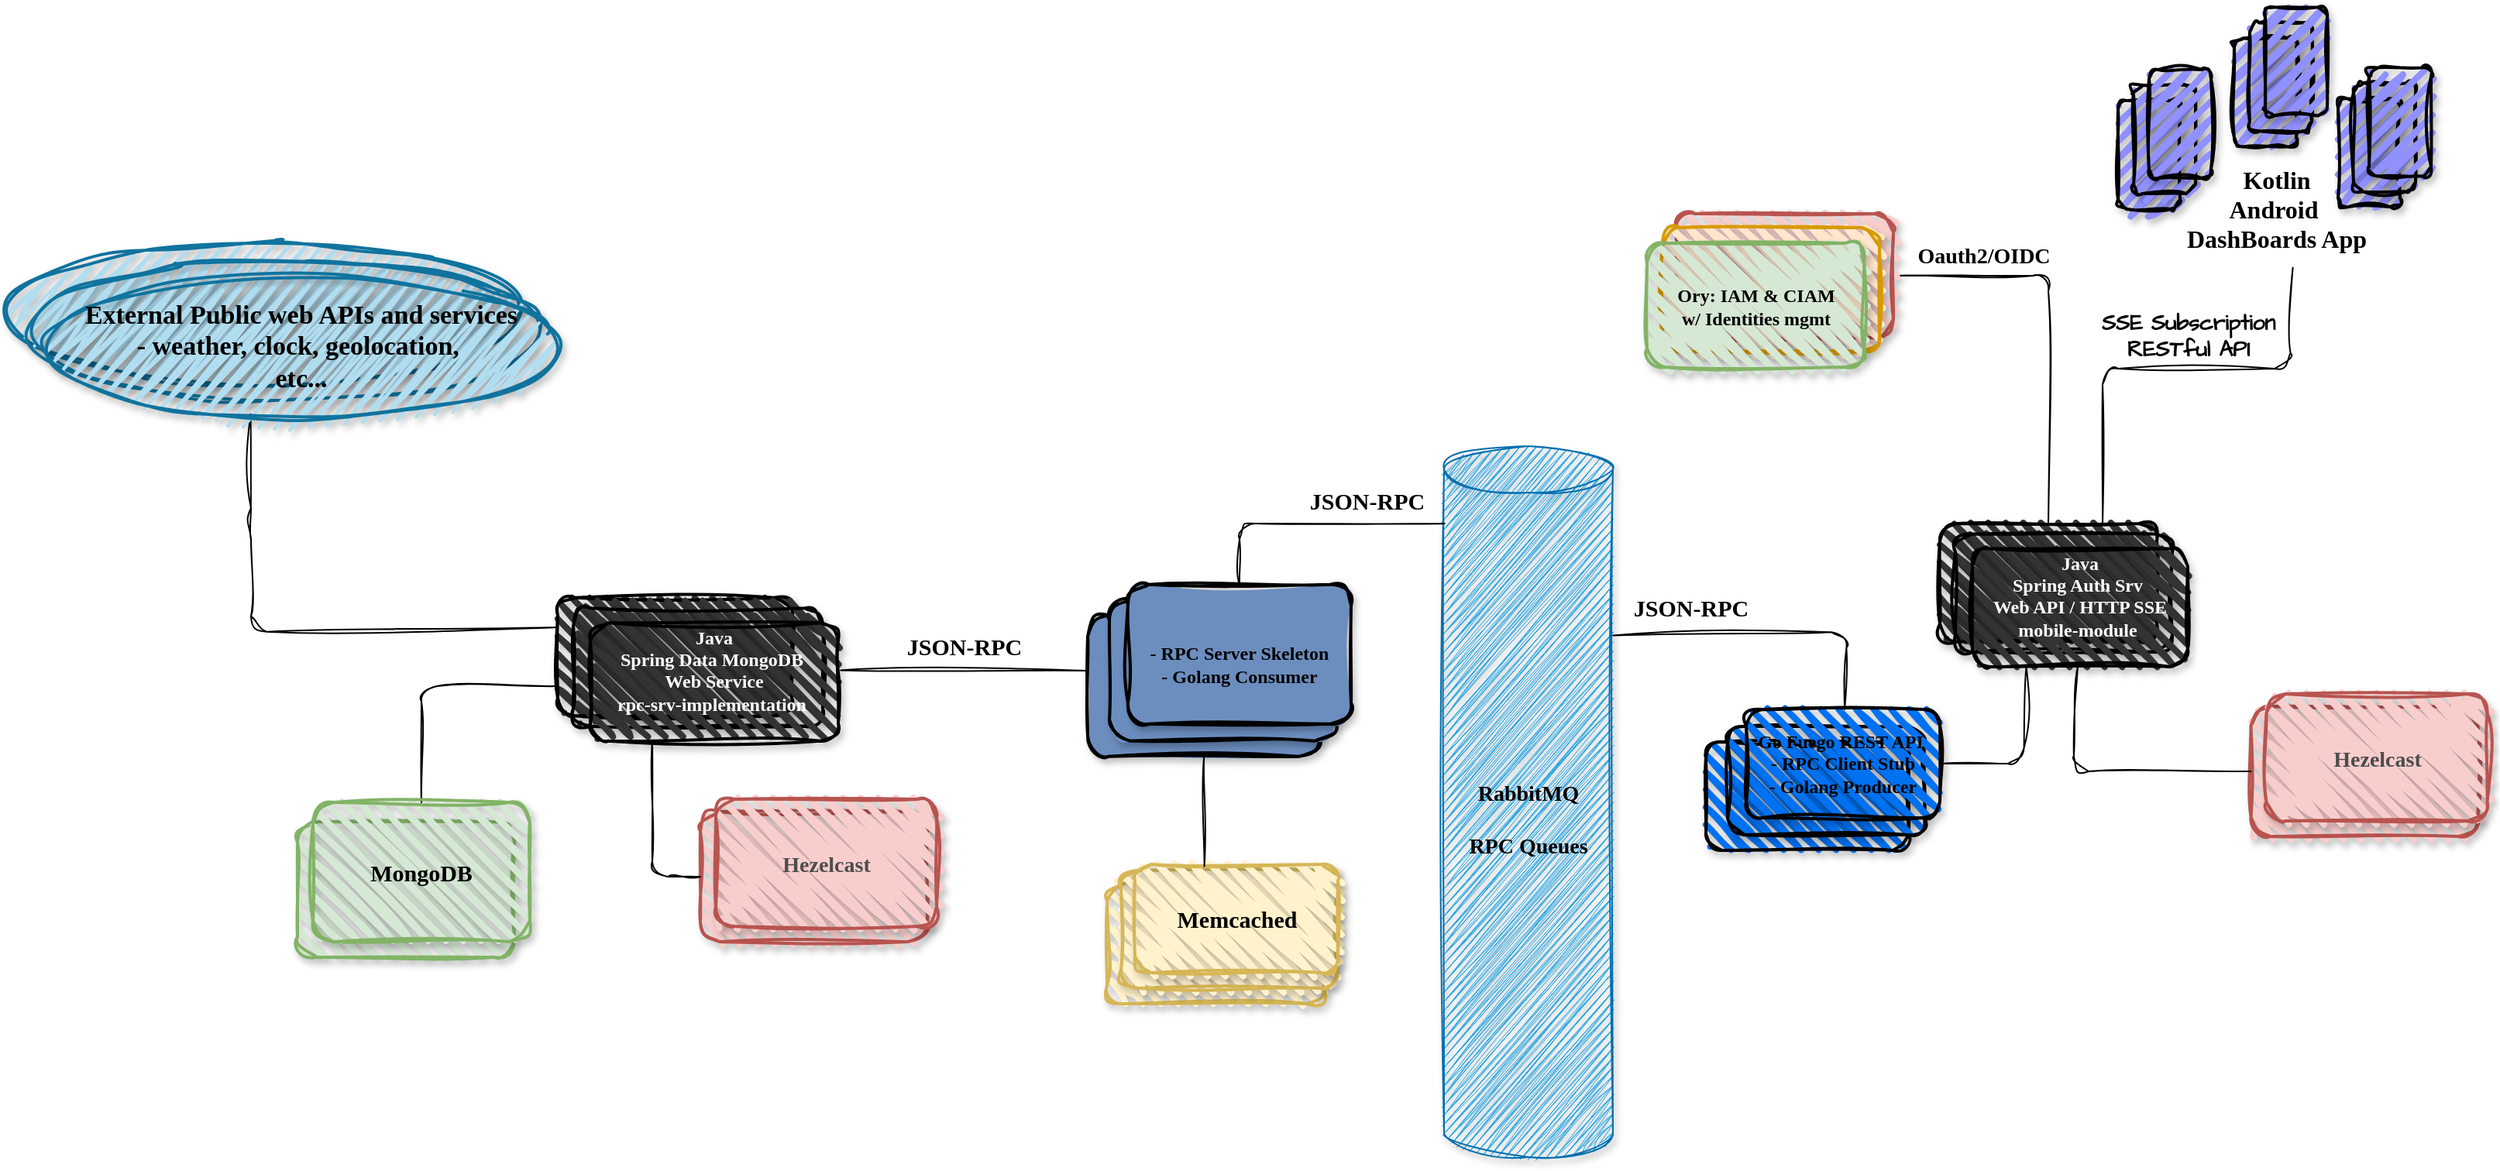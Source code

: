 <mxfile version="28.0.6">
  <diagram id="KBIwsYY--AiB_v0YLguu" name="Page-1">
    <mxGraphModel dx="1645" dy="2044" grid="1" gridSize="10" guides="1" tooltips="1" connect="1" arrows="1" fold="1" page="1" pageScale="1" pageWidth="1654" pageHeight="1169" math="0" shadow="0">
      <root>
        <mxCell id="0" />
        <mxCell id="1" parent="0" />
        <mxCell id="_NCN2XURNJSdBfdFYyDq-112" value="" style="rounded=1;whiteSpace=wrap;html=1;strokeWidth=2;fillWeight=4;hachureGap=8;hachureAngle=45;fillColor=#fff2cc;strokeColor=#d6b656;fillStyle=zigzag;shadow=1;sketch=1;curveFitting=1;jiggle=2;" parent="1" vertex="1">
          <mxGeometry x="742.5" y="-308" width="140" height="78" as="geometry" />
        </mxCell>
        <mxCell id="62" value="" style="rounded=1;whiteSpace=wrap;html=1;strokeWidth=2;fillWeight=4;hachureGap=8;hachureAngle=45;fillColor=#fff2cc;strokeColor=#d6b656;fillStyle=zigzag;shadow=1;sketch=1;curveFitting=1;jiggle=2;" parent="1" vertex="1">
          <mxGeometry x="751.5" y="-316" width="140" height="76" as="geometry" />
        </mxCell>
        <mxCell id="64" value="&lt;div&gt;&lt;span style=&quot;color: rgb(0, 0, 0); font-family: &amp;quot;Comic Sans MS&amp;quot;; text-wrap-mode: nowrap;&quot;&gt;&lt;font style=&quot;font-size: 15px;&quot;&gt;Memcached&lt;/font&gt;&lt;/span&gt;&lt;/div&gt;" style="rounded=1;whiteSpace=wrap;html=1;strokeWidth=2;fillWeight=4;hachureGap=8;hachureAngle=45;fillColor=#fff2cc;strokeColor=#d6b656;fillStyle=zigzag;shadow=1;sketch=1;curveFitting=1;jiggle=2;fontStyle=1;verticalAlign=middle;" parent="1" vertex="1">
          <mxGeometry x="760.5" y="-320" width="131" height="70" as="geometry" />
        </mxCell>
        <mxCell id="112" style="edgeStyle=none;html=1;exitX=1;exitY=0.5;exitDx=0;exitDy=0;entryX=0.5;entryY=0;entryDx=0;entryDy=0;sketch=1;curveFitting=1;jiggle=2;endArrow=none;endFill=0;" parent="1" source="52" target="M9iqOvp1g94WVJkQ8rMG-64" edge="1">
          <mxGeometry relative="1" as="geometry">
            <Array as="points">
              <mxPoint x="1350" y="-700" />
            </Array>
          </mxGeometry>
        </mxCell>
        <mxCell id="52" value="" style="rounded=1;whiteSpace=wrap;html=1;strokeWidth=2;fillWeight=4;hachureGap=8;hachureAngle=45;fillColor=#f8cecc;strokeColor=#b85450;shadow=1;fillStyle=zigzag;sketch=1;curveFitting=1;jiggle=2;" parent="1" vertex="1">
          <mxGeometry x="1110" y="-740" width="140" height="80" as="geometry" />
        </mxCell>
        <mxCell id="53" value="" style="rounded=1;whiteSpace=wrap;html=1;strokeWidth=2;fillWeight=4;hachureGap=8;hachureAngle=45;fillColor=#ffe6cc;strokeColor=#d79b00;shadow=1;fillStyle=zigzag;sketch=1;curveFitting=1;jiggle=2;" parent="1" vertex="1">
          <mxGeometry x="1101" y="-731" width="140" height="80" as="geometry" />
        </mxCell>
        <mxCell id="4" value="" style="rounded=1;whiteSpace=wrap;html=1;strokeWidth=2;fillWeight=4;hachureGap=8;hachureAngle=45;fillColor=light-dark(#0071F0,#198CC4);shadow=1;sketch=1;curveFitting=1;jiggle=2;" parent="1" vertex="1">
          <mxGeometry x="1129" y="-399" width="131" height="70" as="geometry" />
        </mxCell>
        <mxCell id="38" value="" style="rounded=1;whiteSpace=wrap;html=1;strokeWidth=2;fillWeight=4;hachureGap=8;hachureAngle=45;fillColor=light-dark(#0071F0,#198CC4);shadow=1;sketch=1;curveFitting=1;jiggle=2;" parent="1" vertex="1">
          <mxGeometry x="1143" y="-409" width="127" height="70" as="geometry" />
        </mxCell>
        <mxCell id="43" value="" style="rounded=1;whiteSpace=wrap;html=1;strokeWidth=2;fillWeight=4;hachureGap=8;hachureAngle=45;fillColor=light-dark(#9090FF,#198CC4);shadow=1;sketch=1;curveFitting=1;jiggle=2;fontStyle=1;rotation=90;" parent="1" vertex="1">
          <mxGeometry x="1455" y="-838.31" width="70" height="40" as="geometry" />
        </mxCell>
        <mxCell id="M9iqOvp1g94WVJkQ8rMG-46" value="" style="rounded=1;whiteSpace=wrap;html=1;strokeWidth=2;fillWeight=4;hachureGap=8;hachureAngle=45;fillColor=#f8cecc;align=center;verticalAlign=middle;fontFamily=Comic Sans MS;fontSize=16;strokeColor=#b85450;fillStyle=zigzag;shadow=1;sketch=1;curveFitting=1;jiggle=2;" parent="1" vertex="1">
          <mxGeometry x="1480.75" y="-422" width="146.5" height="84" as="geometry" />
        </mxCell>
        <mxCell id="M9iqOvp1g94WVJkQ8rMG-64" value="" style="rounded=1;whiteSpace=wrap;html=1;strokeWidth=2;fillWeight=4;hachureGap=8;hachureAngle=45;fillColor=light-dark(#333333,#198CC4);shadow=1;sketch=1;curveFitting=1;jiggle=2;" parent="1" vertex="1">
          <mxGeometry x="1280" y="-540" width="140" height="76.24" as="geometry" />
        </mxCell>
        <mxCell id="M9iqOvp1g94WVJkQ8rMG-65" value="" style="rounded=1;whiteSpace=wrap;html=1;strokeWidth=2;fillWeight=4;hachureGap=8;hachureAngle=45;fillColor=light-dark(#333333,#198CC4);shadow=1;sketch=1;curveFitting=1;jiggle=2;" parent="1" vertex="1">
          <mxGeometry x="1290" y="-533.25" width="140" height="76.24" as="geometry" />
        </mxCell>
        <mxCell id="127" style="edgeStyle=none;html=1;entryX=0;entryY=0.5;entryDx=0;entryDy=0;sketch=1;curveFitting=1;jiggle=2;endArrow=none;endFill=0;" parent="1" source="M9iqOvp1g94WVJkQ8rMG-66" target="M9iqOvp1g94WVJkQ8rMG-46" edge="1">
          <mxGeometry relative="1" as="geometry">
            <Array as="points">
              <mxPoint x="1366" y="-380" />
            </Array>
          </mxGeometry>
        </mxCell>
        <mxCell id="128" style="edgeStyle=none;html=1;exitX=0.25;exitY=1;exitDx=0;exitDy=0;entryX=1;entryY=0.5;entryDx=0;entryDy=0;sketch=1;curveFitting=1;jiggle=2;endArrow=none;endFill=0;" parent="1" source="M9iqOvp1g94WVJkQ8rMG-66" target="39" edge="1">
          <mxGeometry relative="1" as="geometry">
            <Array as="points">
              <mxPoint x="1334" y="-385" />
            </Array>
          </mxGeometry>
        </mxCell>
        <mxCell id="M9iqOvp1g94WVJkQ8rMG-66" value="&lt;span style=&quot;font-family: &amp;quot;Comic Sans MS&amp;quot;; text-wrap-mode: nowrap;&quot;&gt;&lt;font style=&quot;color: rgb(255, 255, 255);&quot;&gt;Java&lt;/font&gt;&lt;/span&gt;&lt;div&gt;&lt;span style=&quot;font-family: &amp;quot;Comic Sans MS&amp;quot;; text-wrap-mode: nowrap;&quot;&gt;&lt;font style=&quot;color: rgb(255, 255, 255);&quot;&gt;Spring Auth Srv&amp;nbsp;&lt;/font&gt;&lt;/span&gt;&lt;/div&gt;&lt;div&gt;&lt;span style=&quot;font-family: &amp;quot;Comic Sans MS&amp;quot;; text-wrap-mode: nowrap;&quot;&gt;&lt;font style=&quot;color: rgb(255, 255, 255);&quot;&gt;Web API / HTTP SSE&lt;/font&gt;&lt;/span&gt;&lt;/div&gt;&lt;div&gt;&lt;span style=&quot;font-family: &amp;quot;Comic Sans MS&amp;quot;; text-wrap-mode: nowrap;&quot;&gt;&lt;font style=&quot;color: rgb(255, 255, 255);&quot;&gt;mobile-module&amp;nbsp;&lt;/font&gt;&lt;/span&gt;&lt;div&gt;&lt;br&gt;&lt;/div&gt;&lt;/div&gt;" style="rounded=1;whiteSpace=wrap;html=1;strokeWidth=2;fillWeight=4;hachureGap=8;hachureAngle=45;fillColor=light-dark(#333333,#198CC4);shadow=1;sketch=1;curveFitting=1;jiggle=2;fontStyle=1" parent="1" vertex="1">
          <mxGeometry x="1301" y="-523.76" width="139" height="76.24" as="geometry" />
        </mxCell>
        <mxCell id="46" value="" style="rounded=1;whiteSpace=wrap;html=1;strokeWidth=2;fillWeight=4;hachureGap=8;hachureAngle=45;fillColor=#d5e8d4;strokeColor=#82b366;glass=0;shadow=1;fillStyle=zigzag;sketch=1;curveFitting=1;jiggle=2;" parent="1" vertex="1">
          <mxGeometry x="1091" y="-721" width="140" height="80" as="geometry" />
        </mxCell>
        <mxCell id="58" value="&lt;font style=&quot;color: rgb(0, 0, 0);&quot;&gt;&lt;span style=&quot;font-family: &amp;quot;Comic Sans MS&amp;quot;;&quot;&gt;Ory&lt;/span&gt;&lt;span style=&quot;font-family: &amp;quot;Comic Sans MS&amp;quot;; background-color: transparent;&quot;&gt;: IAM &amp;amp; CIAM&lt;/span&gt;&lt;/font&gt;&lt;div style=&quot;font-family: &amp;quot;Comic Sans MS&amp;quot;;&quot;&gt;&lt;span style=&quot;background-color: transparent;&quot;&gt;&lt;font style=&quot;color: rgb(0, 0, 0);&quot;&gt;&amp;nbsp;w/ Identities mgmt&amp;nbsp;&lt;/font&gt;&lt;/span&gt;&lt;/div&gt;" style="text;html=1;align=center;verticalAlign=middle;resizable=0;points=[];autosize=1;strokeColor=none;fillColor=none;shadow=1;fontStyle=1;sketch=1;curveFitting=1;jiggle=2;" parent="1" vertex="1">
          <mxGeometry x="1090.5" y="-700" width="140" height="40" as="geometry" />
        </mxCell>
        <mxCell id="61" value="" style="rounded=1;whiteSpace=wrap;html=1;strokeWidth=2;fillWeight=4;hachureGap=8;hachureAngle=45;fillColor=#d5e8d4;shadow=1;strokeColor=#82b366;sketch=1;curveFitting=1;jiggle=2;" parent="1" vertex="1">
          <mxGeometry x="220" y="-347.39" width="140" height="87.39" as="geometry" />
        </mxCell>
        <mxCell id="63" value="&lt;div&gt;&lt;font color=&quot;#4d4d4d&quot;&gt;&lt;span style=&quot;font-size: 14px;&quot;&gt;Hezelcast&lt;/span&gt;&lt;/font&gt;&lt;/div&gt;" style="rounded=1;whiteSpace=wrap;html=1;strokeWidth=2;fillWeight=4;hachureGap=8;hachureAngle=45;fillColor=#f8cecc;align=center;verticalAlign=middle;fontFamily=Comic Sans MS;fontSize=16;strokeColor=#b85450;fillStyle=zigzag;shadow=1;sketch=1;curveFitting=1;jiggle=2;fontStyle=1" parent="1" vertex="1">
          <mxGeometry x="1490.75" y="-430" width="142.5" height="82" as="geometry" />
        </mxCell>
        <mxCell id="143" style="edgeStyle=none;html=1;entryX=0;entryY=0.75;entryDx=0;entryDy=0;sketch=1;curveFitting=1;jiggle=2;endArrow=none;endFill=0;" parent="1" source="66" target="138" edge="1">
          <mxGeometry relative="1" as="geometry">
            <Array as="points">
              <mxPoint x="300" y="-435" />
            </Array>
          </mxGeometry>
        </mxCell>
        <mxCell id="66" value="&lt;span style=&quot;color: rgb(0, 0, 0); font-family: &amp;quot;Comic Sans MS&amp;quot;; text-wrap-mode: nowrap;&quot;&gt;&lt;font style=&quot;font-size: 15px;&quot;&gt;&lt;span&gt;MongoDB&lt;/span&gt;&lt;/font&gt;&lt;/span&gt;" style="rounded=1;whiteSpace=wrap;html=1;strokeWidth=2;fillWeight=4;hachureGap=8;hachureAngle=45;fillColor=#d5e8d4;shadow=1;strokeColor=#82b366;sketch=1;curveFitting=1;jiggle=2;fontStyle=1" parent="1" vertex="1">
          <mxGeometry x="230" y="-360" width="140" height="90" as="geometry" />
        </mxCell>
        <mxCell id="56" value="&lt;span style=&quot;font-size: 14px;&quot;&gt;RabbitMQ&lt;/span&gt;&lt;div&gt;&lt;span style=&quot;font-size: 14px;&quot;&gt;&lt;br&gt;&lt;/span&gt;&lt;div&gt;&lt;span style=&quot;font-size: 14px;&quot;&gt;RPC Queues&lt;/span&gt;&lt;/div&gt;&lt;/div&gt;" style="shape=cylinder3;whiteSpace=wrap;html=1;boundedLbl=1;backgroundOutline=1;size=15;fillColor=#1ba1e2;strokeColor=#006EAF;fillStyle=zigzag;shadow=1;fontStyle=1;strokeWidth=1;fontColor=#000000;sketch=1;curveFitting=1;jiggle=2;fontFamily=Comic Sans MS;" parent="1" vertex="1">
          <mxGeometry x="960" y="-590" width="109" height="459" as="geometry" />
        </mxCell>
        <mxCell id="39" value="&lt;div&gt;&lt;span style=&quot;color: rgb(0, 0, 0); text-wrap-mode: nowrap;&quot;&gt;Go Fuego REST API&amp;nbsp;&lt;/span&gt;&lt;/div&gt;&lt;div&gt;&lt;span style=&quot;color: rgb(0, 0, 0); text-wrap-mode: nowrap;&quot;&gt;- RPC Client Stub&lt;/span&gt;&lt;/div&gt;&lt;span style=&quot;color: rgb(0, 0, 0); text-wrap-mode: nowrap;&quot;&gt;- Golang Producer&lt;/span&gt;" style="rounded=1;whiteSpace=wrap;html=1;strokeWidth=2;fillWeight=4;hachureGap=8;hachureAngle=45;fillColor=light-dark(#0071F0,#198CC4);shadow=1;sketch=1;curveFitting=1;jiggle=2;fontStyle=1;fontFamily=Comic Sans MS;" parent="1" vertex="1">
          <mxGeometry x="1155" y="-420" width="125" height="70" as="geometry" />
        </mxCell>
        <mxCell id="113" value="" style="rounded=1;whiteSpace=wrap;html=1;strokeWidth=2;fillWeight=4;hachureGap=8;hachureAngle=45;fillColor=light-dark(#9090FF,#198CC4);shadow=1;sketch=1;curveFitting=1;jiggle=2;fontStyle=1;rotation=90;" parent="1" vertex="1">
          <mxGeometry x="1465" y="-848.31" width="70" height="40" as="geometry" />
        </mxCell>
        <mxCell id="114" value="" style="rounded=1;whiteSpace=wrap;html=1;strokeWidth=2;fillWeight=4;hachureGap=8;hachureAngle=45;fillColor=light-dark(#9090FF,#198CC4);shadow=1;sketch=1;curveFitting=1;jiggle=2;fontStyle=1;rotation=90;" parent="1" vertex="1">
          <mxGeometry x="1475" y="-858.31" width="70" height="40" as="geometry" />
        </mxCell>
        <mxCell id="118" value="" style="rounded=1;whiteSpace=wrap;html=1;strokeWidth=2;fillWeight=4;hachureGap=8;hachureAngle=45;fillColor=light-dark(#9090FF,#198CC4);shadow=1;sketch=1;curveFitting=1;jiggle=2;fontStyle=1;rotation=90;" parent="1" vertex="1">
          <mxGeometry x="1522" y="-799.31" width="70" height="40" as="geometry" />
        </mxCell>
        <mxCell id="119" value="" style="rounded=1;whiteSpace=wrap;html=1;strokeWidth=2;fillWeight=4;hachureGap=8;hachureAngle=45;fillColor=light-dark(#9090FF,#198CC4);shadow=1;sketch=1;curveFitting=1;jiggle=2;fontStyle=1;rotation=90;" parent="1" vertex="1">
          <mxGeometry x="1532" y="-809.31" width="70" height="40" as="geometry" />
        </mxCell>
        <mxCell id="120" value="" style="rounded=1;whiteSpace=wrap;html=1;strokeWidth=2;fillWeight=4;hachureGap=8;hachureAngle=45;fillColor=light-dark(#9090FF,#198CC4);shadow=1;sketch=1;curveFitting=1;jiggle=2;fontStyle=1;rotation=90;" parent="1" vertex="1">
          <mxGeometry x="1542" y="-819.31" width="70" height="40" as="geometry" />
        </mxCell>
        <mxCell id="121" value="" style="rounded=1;whiteSpace=wrap;html=1;strokeWidth=2;fillWeight=4;hachureGap=8;hachureAngle=45;fillColor=light-dark(#9090FF,#198CC4);shadow=1;sketch=1;curveFitting=1;jiggle=2;fontStyle=1;rotation=90;" parent="1" vertex="1">
          <mxGeometry x="1380" y="-798" width="70" height="40" as="geometry" />
        </mxCell>
        <mxCell id="122" value="" style="rounded=1;whiteSpace=wrap;html=1;strokeWidth=2;fillWeight=4;hachureGap=8;hachureAngle=45;fillColor=light-dark(#9090FF,#198CC4);shadow=1;sketch=1;curveFitting=1;jiggle=2;fontStyle=1;rotation=90;" parent="1" vertex="1">
          <mxGeometry x="1390" y="-808" width="70" height="40" as="geometry" />
        </mxCell>
        <mxCell id="123" value="" style="rounded=1;whiteSpace=wrap;html=1;strokeWidth=2;fillWeight=4;hachureGap=8;hachureAngle=45;fillColor=light-dark(#9090FF,#198CC4);shadow=1;sketch=1;curveFitting=1;jiggle=2;fontStyle=1;rotation=90;" parent="1" vertex="1">
          <mxGeometry x="1400" y="-818" width="70" height="40" as="geometry" />
        </mxCell>
        <mxCell id="124" value="Kotlin&lt;div&gt;Android&amp;nbsp;&lt;/div&gt;&lt;div&gt;DashBoards App&lt;/div&gt;" style="text;html=1;align=center;verticalAlign=middle;resizable=0;points=[];autosize=1;strokeColor=none;fillColor=none;fontFamily=Comic Sans MS;fontSize=16;fontStyle=1" parent="1" vertex="1">
          <mxGeometry x="1422" y="-778" width="150" height="70" as="geometry" />
        </mxCell>
        <mxCell id="125" style="edgeStyle=none;html=1;entryX=0.572;entryY=1.04;entryDx=0;entryDy=0;entryPerimeter=0;sketch=1;curveFitting=1;jiggle=2;endArrow=none;endFill=0;exitX=0.75;exitY=0;exitDx=0;exitDy=0;" parent="1" source="M9iqOvp1g94WVJkQ8rMG-64" target="124" edge="1">
          <mxGeometry relative="1" as="geometry">
            <Array as="points">
              <mxPoint x="1385" y="-640" />
              <mxPoint x="1506" y="-640" />
            </Array>
          </mxGeometry>
        </mxCell>
        <mxCell id="129" style="edgeStyle=none;html=1;entryX=1;entryY=0;entryDx=0;entryDy=122.25;entryPerimeter=0;sketch=1;curveFitting=1;jiggle=2;endArrow=none;endFill=0;" parent="1" source="39" target="56" edge="1">
          <mxGeometry relative="1" as="geometry">
            <Array as="points">
              <mxPoint x="1220" y="-470" />
            </Array>
          </mxGeometry>
        </mxCell>
        <mxCell id="130" value="&lt;font face=&quot;Comic Sans MS&quot;&gt;JSON-RPC&lt;/font&gt;" style="text;html=1;align=center;verticalAlign=middle;resizable=0;points=[];autosize=1;strokeColor=none;fillColor=none;fontStyle=1;fontSize=15;" parent="1" vertex="1">
          <mxGeometry x="1069" y="-500.64" width="100" height="30" as="geometry" />
        </mxCell>
        <mxCell id="131" value="" style="rounded=1;whiteSpace=wrap;html=1;strokeWidth=2;fillWeight=4;hachureGap=8;hachureAngle=45;fillColor=#6C8EBF;shadow=1;sketch=1;curveFitting=1;jiggle=2;strokeColor=#000000;gradientColor=#6C8EBF;" parent="1" vertex="1">
          <mxGeometry x="730" y="-480.64" width="150" height="91" as="geometry" />
        </mxCell>
        <mxCell id="132" value="" style="rounded=1;whiteSpace=wrap;html=1;strokeWidth=2;fillWeight=4;hachureGap=8;hachureAngle=45;fillColor=#6C8EBF;shadow=1;sketch=1;curveFitting=1;jiggle=2;strokeColor=#000000;gradientColor=#6C8EBF;" parent="1" vertex="1">
          <mxGeometry x="744" y="-490.64" width="146" height="91" as="geometry" />
        </mxCell>
        <mxCell id="133" value="&lt;div&gt;&lt;br&gt;&lt;/div&gt;&lt;div&gt;&lt;span style=&quot;color: rgb(0, 0, 0); text-wrap-mode: nowrap;&quot;&gt;- RPC Server Skeleton&lt;/span&gt;&lt;/div&gt;&lt;span style=&quot;color: rgb(0, 0, 0); text-wrap-mode: nowrap;&quot;&gt;- Golang Consumer&lt;/span&gt;" style="rounded=1;whiteSpace=wrap;html=1;strokeWidth=2;fillWeight=4;hachureGap=8;hachureAngle=45;fillColor=#6C8EBF;shadow=1;sketch=1;curveFitting=1;jiggle=2;fontStyle=1;fontFamily=Comic Sans MS;strokeColor=#000000;gradientColor=#6C8EBF;" parent="1" vertex="1">
          <mxGeometry x="756" y="-500.64" width="144" height="90" as="geometry" />
        </mxCell>
        <mxCell id="134" style="edgeStyle=none;html=1;entryX=0.003;entryY=0.109;entryDx=0;entryDy=0;entryPerimeter=0;sketch=1;curveFitting=1;jiggle=2;endArrow=none;endFill=0;" parent="1" source="133" target="56" edge="1">
          <mxGeometry relative="1" as="geometry">
            <Array as="points">
              <mxPoint x="828" y="-540" />
            </Array>
          </mxGeometry>
        </mxCell>
        <mxCell id="135" value="&lt;font face=&quot;Comic Sans MS&quot;&gt;JSON-RPC&lt;/font&gt;" style="text;html=1;align=center;verticalAlign=middle;resizable=0;points=[];autosize=1;strokeColor=none;fillColor=none;fontStyle=1;fontSize=15;" parent="1" vertex="1">
          <mxGeometry x="860" y="-570" width="100" height="30" as="geometry" />
        </mxCell>
        <mxCell id="137" style="edgeStyle=none;html=1;entryX=0.342;entryY=0.019;entryDx=0;entryDy=0;entryPerimeter=0;sketch=1;curveFitting=1;jiggle=2;endArrow=none;endFill=0;" parent="1" source="131" target="64" edge="1">
          <mxGeometry relative="1" as="geometry" />
        </mxCell>
        <mxCell id="138" value="" style="rounded=1;whiteSpace=wrap;html=1;strokeWidth=2;fillWeight=4;hachureGap=8;hachureAngle=45;fillColor=light-dark(#333333,#198CC4);shadow=1;sketch=1;curveFitting=1;jiggle=2;" parent="1" vertex="1">
          <mxGeometry x="388" y="-492.12" width="151" height="76.24" as="geometry" />
        </mxCell>
        <mxCell id="139" value="" style="rounded=1;whiteSpace=wrap;html=1;strokeWidth=2;fillWeight=4;hachureGap=8;hachureAngle=45;fillColor=light-dark(#333333,#198CC4);shadow=1;sketch=1;curveFitting=1;jiggle=2;" parent="1" vertex="1">
          <mxGeometry x="398" y="-485.37" width="161" height="76.24" as="geometry" />
        </mxCell>
        <mxCell id="140" value="&lt;span style=&quot;font-family: &amp;quot;Comic Sans MS&amp;quot;; text-wrap-mode: nowrap;&quot;&gt;&lt;font style=&quot;color: rgb(255, 255, 255);&quot;&gt;Java&lt;/font&gt;&lt;/span&gt;&lt;div&gt;&lt;span style=&quot;font-family: &amp;quot;Comic Sans MS&amp;quot;; text-wrap-mode: nowrap;&quot;&gt;&lt;font style=&quot;color: rgb(255, 255, 255);&quot;&gt;Spring Data MongoDB&amp;nbsp;&lt;/font&gt;&lt;/span&gt;&lt;/div&gt;&lt;div&gt;&lt;span style=&quot;font-family: &amp;quot;Comic Sans MS&amp;quot;; text-wrap-mode: nowrap;&quot;&gt;&lt;font style=&quot;color: rgb(255, 255, 255);&quot;&gt;Web Service&lt;/font&gt;&lt;/span&gt;&lt;/div&gt;&lt;div&gt;&lt;span style=&quot;font-family: &amp;quot;Comic Sans MS&amp;quot;; text-wrap-mode: nowrap;&quot;&gt;&lt;font style=&quot;color: rgb(255, 255, 255);&quot;&gt;rpc-srv-implementation&amp;nbsp;&lt;/font&gt;&lt;/span&gt;&lt;div&gt;&lt;br&gt;&lt;/div&gt;&lt;/div&gt;" style="rounded=1;whiteSpace=wrap;html=1;strokeWidth=2;fillWeight=4;hachureGap=8;hachureAngle=45;fillColor=light-dark(#333333,#198CC4);shadow=1;sketch=1;curveFitting=1;jiggle=2;fontStyle=1" parent="1" vertex="1">
          <mxGeometry x="409" y="-475.88" width="160" height="76.24" as="geometry" />
        </mxCell>
        <mxCell id="141" value="" style="rounded=1;whiteSpace=wrap;html=1;strokeWidth=2;fillWeight=4;hachureGap=8;hachureAngle=45;fillColor=#f8cecc;align=center;verticalAlign=middle;fontFamily=Comic Sans MS;fontSize=16;strokeColor=#b85450;fillStyle=zigzag;shadow=1;sketch=1;curveFitting=1;jiggle=2;" parent="1" vertex="1">
          <mxGeometry x="480" y="-354" width="146.5" height="84" as="geometry" />
        </mxCell>
        <mxCell id="144" style="edgeStyle=none;html=1;entryX=0.25;entryY=1;entryDx=0;entryDy=0;exitX=0;exitY=0.5;exitDx=0;exitDy=0;sketch=1;curveFitting=1;jiggle=2;endArrow=none;endFill=0;" parent="1" source="141" target="140" edge="1">
          <mxGeometry relative="1" as="geometry">
            <Array as="points">
              <mxPoint x="449" y="-312" />
            </Array>
          </mxGeometry>
        </mxCell>
        <mxCell id="142" value="&lt;div&gt;&lt;font color=&quot;#4d4d4d&quot;&gt;&lt;span style=&quot;font-size: 14px;&quot;&gt;Hezelcast&lt;/span&gt;&lt;/font&gt;&lt;/div&gt;" style="rounded=1;whiteSpace=wrap;html=1;strokeWidth=2;fillWeight=4;hachureGap=8;hachureAngle=45;fillColor=#f8cecc;align=center;verticalAlign=middle;fontFamily=Comic Sans MS;fontSize=16;strokeColor=#b85450;fillStyle=zigzag;shadow=1;sketch=1;curveFitting=1;jiggle=2;fontStyle=1" parent="1" vertex="1">
          <mxGeometry x="490" y="-362" width="142.5" height="82" as="geometry" />
        </mxCell>
        <mxCell id="145" style="edgeStyle=none;html=1;entryX=1.01;entryY=0.401;entryDx=0;entryDy=0;entryPerimeter=0;sketch=1;curveFitting=1;jiggle=2;endArrow=none;endFill=0;" parent="1" target="140" edge="1">
          <mxGeometry relative="1" as="geometry">
            <mxPoint x="730" y="-445" as="sourcePoint" />
          </mxGeometry>
        </mxCell>
        <mxCell id="146" value="&lt;font face=&quot;Comic Sans MS&quot;&gt;JSON-RPC&lt;/font&gt;" style="text;html=1;align=center;verticalAlign=middle;resizable=0;points=[];autosize=1;strokeColor=none;fillColor=none;fontStyle=1;fontSize=15;" parent="1" vertex="1">
          <mxGeometry x="600" y="-475.88" width="100" height="30" as="geometry" />
        </mxCell>
        <mxCell id="151" style="edgeStyle=none;html=1;entryX=0;entryY=0.25;entryDx=0;entryDy=0;sketch=1;curveFitting=1;jiggle=2;endArrow=none;endFill=0;exitX=0.401;exitY=0.972;exitDx=0;exitDy=0;exitPerimeter=0;" parent="1" source="150" target="138" edge="1">
          <mxGeometry relative="1" as="geometry">
            <Array as="points">
              <mxPoint x="190" y="-540" />
              <mxPoint x="190" y="-470" />
            </Array>
          </mxGeometry>
        </mxCell>
        <mxCell id="148" value="" style="ellipse;whiteSpace=wrap;html=1;strokeWidth=2;fillWeight=2;hachureGap=8;fillColor=#b1ddf0;fillStyle=zigzag;fontFamily=Architects Daughter;fontSource=https%3A%2F%2Ffonts.googleapis.com%2Fcss%3Ffamily%3DArchitects%2BDaughter;strokeColor=#10739e;shadow=1;sketch=1;curveFitting=1;jiggle=2;fontStyle=1;" parent="1" vertex="1">
          <mxGeometry x="33" y="-722" width="331" height="92" as="geometry" />
        </mxCell>
        <mxCell id="149" value="" style="ellipse;whiteSpace=wrap;html=1;strokeWidth=2;fillWeight=2;hachureGap=8;fillColor=#b1ddf0;fillStyle=zigzag;fontFamily=Architects Daughter;fontSource=https%3A%2F%2Ffonts.googleapis.com%2Fcss%3Ffamily%3DArchitects%2BDaughter;strokeColor=#10739e;shadow=1;sketch=1;curveFitting=1;jiggle=2;fontStyle=1;" parent="1" vertex="1">
          <mxGeometry x="46" y="-711" width="331" height="92" as="geometry" />
        </mxCell>
        <mxCell id="150" value="&lt;font style=&quot;color: rgb(0, 0, 0);&quot;&gt;External Public web APIs and services&lt;/font&gt;&lt;div&gt;&lt;font style=&quot;color: rgb(0, 0, 0);&quot;&gt;- weather, clock, geolocation,&amp;nbsp;&lt;/font&gt;&lt;/div&gt;&lt;div&gt;&lt;font style=&quot;color: rgb(0, 0, 0);&quot;&gt;etc...&lt;/font&gt;&lt;/div&gt;" style="ellipse;whiteSpace=wrap;html=1;strokeWidth=2;fillWeight=2;hachureGap=8;fillColor=#b1ddf0;fillStyle=zigzag;fontFamily=Comic Sans MS;strokeColor=#10739e;shadow=1;sketch=1;curveFitting=1;jiggle=2;fontStyle=1;fontSize=17;" parent="1" vertex="1">
          <mxGeometry x="57" y="-700" width="331" height="92" as="geometry" />
        </mxCell>
        <mxCell id="rF27zGda0f2o9iz_VQ4h-151" value="&lt;b&gt;&lt;font style=&quot;font-size: 14px;&quot;&gt;SSE Subscription&lt;/font&gt;&lt;/b&gt;&lt;div&gt;&lt;b&gt;&lt;font style=&quot;font-size: 14px;&quot;&gt;RESTful API&lt;/font&gt;&lt;/b&gt;&lt;/div&gt;" style="text;html=1;align=center;verticalAlign=middle;resizable=0;points=[];autosize=1;strokeColor=none;fillColor=none;fontFamily=Architects Daughter;fontSource=https%3A%2F%2Ffonts.googleapis.com%2Fcss%3Ffamily%3DArchitects%2BDaughter;" vertex="1" parent="1">
          <mxGeometry x="1370" y="-686" width="140" height="50" as="geometry" />
        </mxCell>
        <mxCell id="rF27zGda0f2o9iz_VQ4h-152" value="&lt;font style=&quot;font-size: 14px;&quot;&gt;Oauth2/OIDC&lt;/font&gt;" style="text;html=1;align=center;verticalAlign=middle;resizable=0;points=[];autosize=1;strokeColor=none;fillColor=none;fontFamily=Comic Sans MS;fontStyle=1;fontSize=13;" vertex="1" parent="1">
          <mxGeometry x="1248" y="-727" width="120" height="30" as="geometry" />
        </mxCell>
      </root>
    </mxGraphModel>
  </diagram>
</mxfile>
